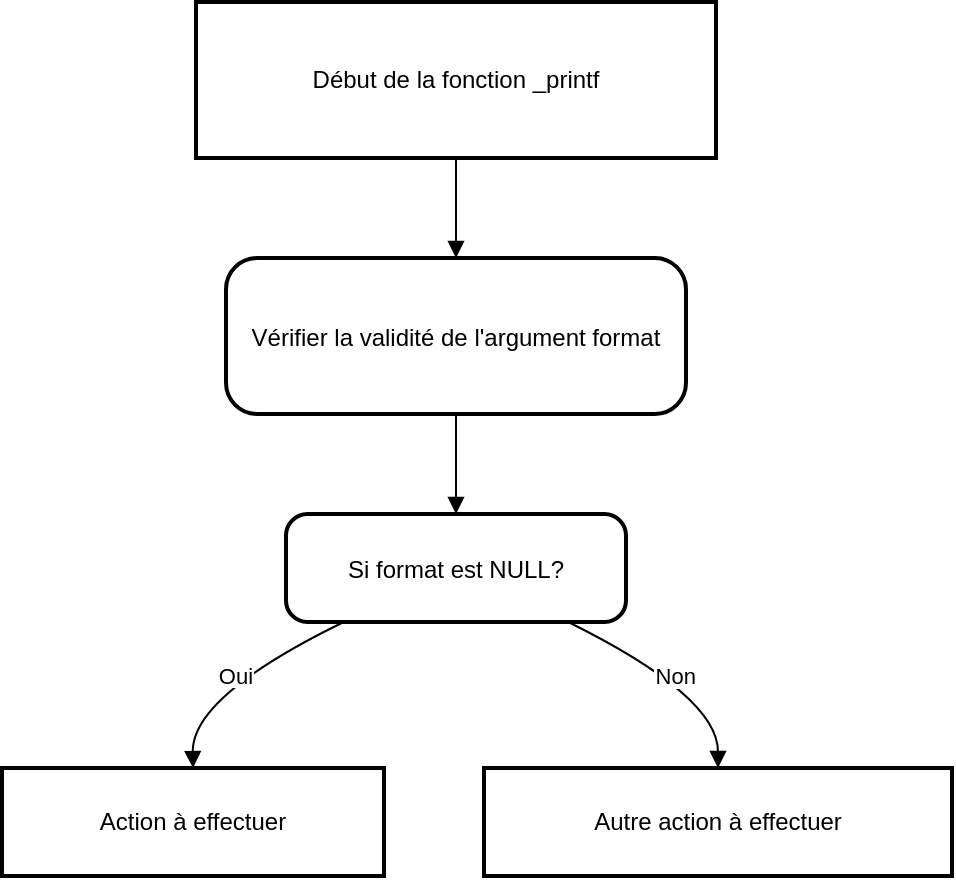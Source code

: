 <mxfile version="26.1.3">
  <diagram name="Page-1" id="1pw6rGKY7hqBKK8Nk_ZN">
    <mxGraphModel>
      <root>
        <mxCell id="0" />
        <mxCell id="1" parent="0" />
        <mxCell id="2" value="Début de la fonction _printf" style="whiteSpace=wrap;strokeWidth=2;" vertex="1" parent="1">
          <mxGeometry x="105" y="8" width="260" height="78" as="geometry" />
        </mxCell>
        <mxCell id="3" value="Vérifier la validité de l&#39;argument format" style="rounded=1;arcSize=20;strokeWidth=2" vertex="1" parent="1">
          <mxGeometry x="120" y="136" width="230" height="78" as="geometry" />
        </mxCell>
        <mxCell id="4" value="Si format est NULL?" style="rounded=1;arcSize=20;strokeWidth=2" vertex="1" parent="1">
          <mxGeometry x="150" y="264" width="170" height="54" as="geometry" />
        </mxCell>
        <mxCell id="5" value="Action à effectuer" style="whiteSpace=wrap;strokeWidth=2;" vertex="1" parent="1">
          <mxGeometry x="8" y="391" width="191" height="54" as="geometry" />
        </mxCell>
        <mxCell id="6" value="Autre action à effectuer" style="whiteSpace=wrap;strokeWidth=2;" vertex="1" parent="1">
          <mxGeometry x="249" y="391" width="234" height="54" as="geometry" />
        </mxCell>
        <mxCell id="7" value="" style="curved=1;startArrow=none;endArrow=block;exitX=0.5;exitY=1;entryX=0.5;entryY=0;" edge="1" parent="1" source="2" target="3">
          <mxGeometry relative="1" as="geometry">
            <Array as="points" />
          </mxGeometry>
        </mxCell>
        <mxCell id="8" value="" style="curved=1;startArrow=none;endArrow=block;exitX=0.5;exitY=1;entryX=0.5;entryY=0;" edge="1" parent="1" source="3" target="4">
          <mxGeometry relative="1" as="geometry">
            <Array as="points" />
          </mxGeometry>
        </mxCell>
        <mxCell id="9" value="Oui" style="curved=1;startArrow=none;endArrow=block;exitX=0.17;exitY=1;entryX=0.5;entryY=0;" edge="1" parent="1" source="4" target="5">
          <mxGeometry relative="1" as="geometry">
            <Array as="points">
              <mxPoint x="103" y="355" />
            </Array>
          </mxGeometry>
        </mxCell>
        <mxCell id="10" value="Non" style="curved=1;startArrow=none;endArrow=block;exitX=0.83;exitY=1;entryX=0.5;entryY=0;" edge="1" parent="1" source="4" target="6">
          <mxGeometry relative="1" as="geometry">
            <Array as="points">
              <mxPoint x="366" y="355" />
            </Array>
          </mxGeometry>
        </mxCell>
      </root>
    </mxGraphModel>
  </diagram>
</mxfile>
